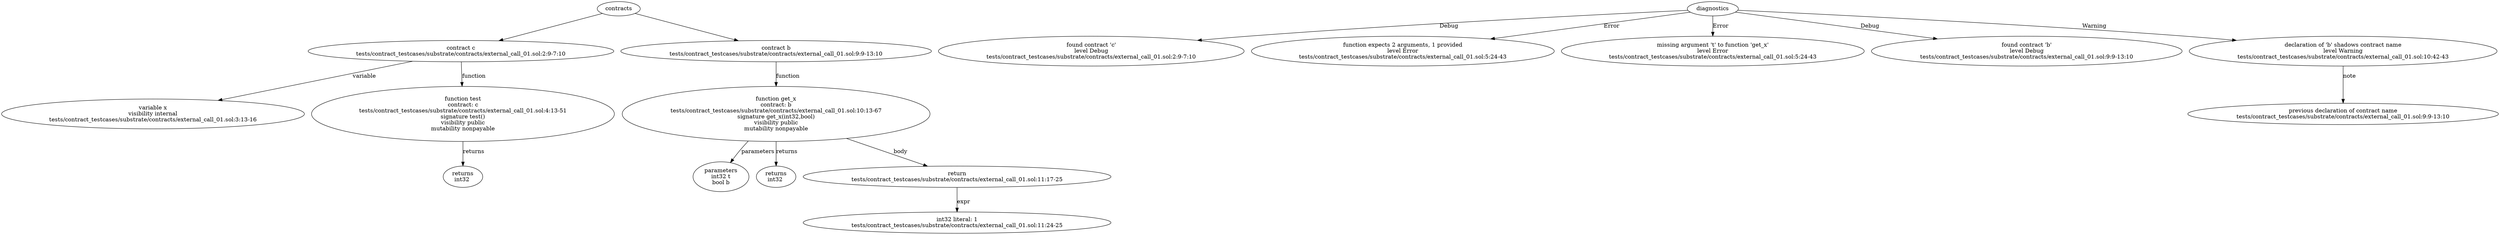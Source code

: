 strict digraph "tests/contract_testcases/substrate/contracts/external_call_01.sol" {
	contract [label="contract c\ntests/contract_testcases/substrate/contracts/external_call_01.sol:2:9-7:10"]
	var [label="variable x\nvisibility internal\ntests/contract_testcases/substrate/contracts/external_call_01.sol:3:13-16"]
	test [label="function test\ncontract: c\ntests/contract_testcases/substrate/contracts/external_call_01.sol:4:13-51\nsignature test()\nvisibility public\nmutability nonpayable"]
	returns [label="returns\nint32 "]
	contract_5 [label="contract b\ntests/contract_testcases/substrate/contracts/external_call_01.sol:9:9-13:10"]
	get_x [label="function get_x\ncontract: b\ntests/contract_testcases/substrate/contracts/external_call_01.sol:10:13-67\nsignature get_x(int32,bool)\nvisibility public\nmutability nonpayable"]
	parameters [label="parameters\nint32 t\nbool b"]
	returns_8 [label="returns\nint32 "]
	return [label="return\ntests/contract_testcases/substrate/contracts/external_call_01.sol:11:17-25"]
	number_literal [label="int32 literal: 1\ntests/contract_testcases/substrate/contracts/external_call_01.sol:11:24-25"]
	diagnostic [label="found contract 'c'\nlevel Debug\ntests/contract_testcases/substrate/contracts/external_call_01.sol:2:9-7:10"]
	diagnostic_13 [label="function expects 2 arguments, 1 provided\nlevel Error\ntests/contract_testcases/substrate/contracts/external_call_01.sol:5:24-43"]
	diagnostic_14 [label="missing argument 't' to function 'get_x'\nlevel Error\ntests/contract_testcases/substrate/contracts/external_call_01.sol:5:24-43"]
	diagnostic_15 [label="found contract 'b'\nlevel Debug\ntests/contract_testcases/substrate/contracts/external_call_01.sol:9:9-13:10"]
	diagnostic_16 [label="declaration of 'b' shadows contract name\nlevel Warning\ntests/contract_testcases/substrate/contracts/external_call_01.sol:10:42-43"]
	note [label="previous declaration of contract name\ntests/contract_testcases/substrate/contracts/external_call_01.sol:9:9-13:10"]
	contracts -> contract
	contract -> var [label="variable"]
	contract -> test [label="function"]
	test -> returns [label="returns"]
	contracts -> contract_5
	contract_5 -> get_x [label="function"]
	get_x -> parameters [label="parameters"]
	get_x -> returns_8 [label="returns"]
	get_x -> return [label="body"]
	return -> number_literal [label="expr"]
	diagnostics -> diagnostic [label="Debug"]
	diagnostics -> diagnostic_13 [label="Error"]
	diagnostics -> diagnostic_14 [label="Error"]
	diagnostics -> diagnostic_15 [label="Debug"]
	diagnostics -> diagnostic_16 [label="Warning"]
	diagnostic_16 -> note [label="note"]
}
